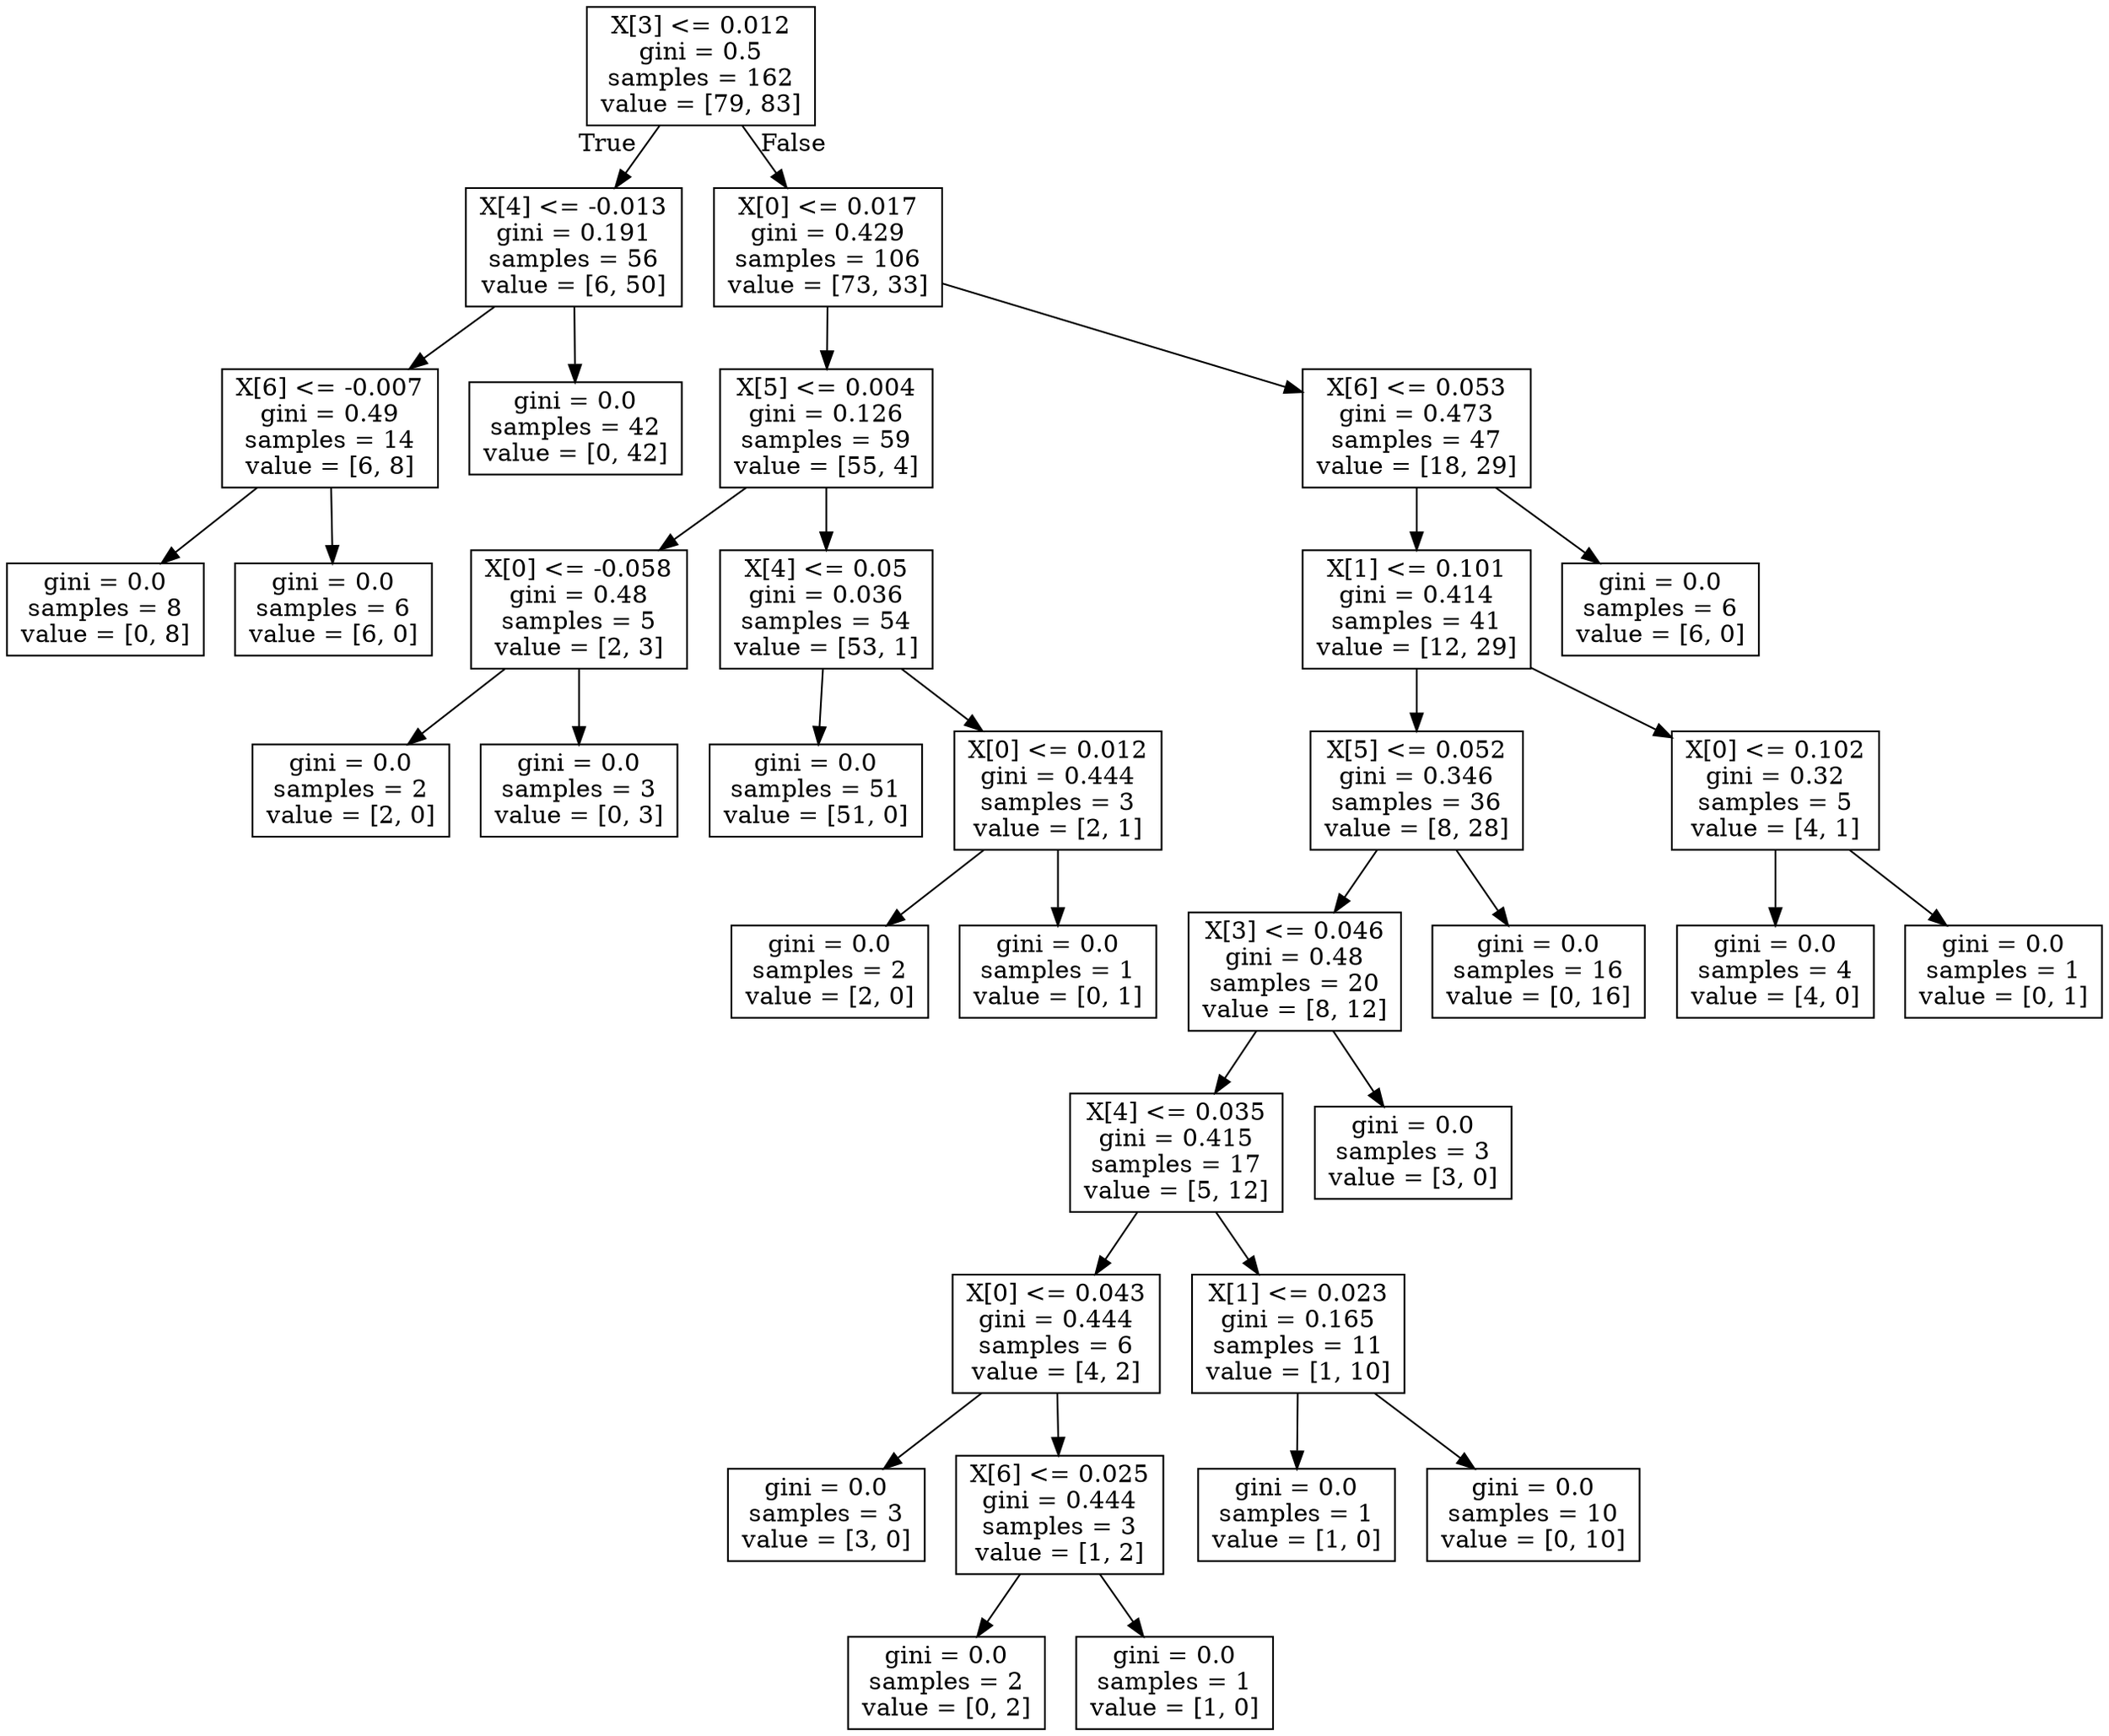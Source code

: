 digraph Tree {
node [shape=box] ;
0 [label="X[3] <= 0.012\ngini = 0.5\nsamples = 162\nvalue = [79, 83]"] ;
1 [label="X[4] <= -0.013\ngini = 0.191\nsamples = 56\nvalue = [6, 50]"] ;
0 -> 1 [labeldistance=2.5, labelangle=45, headlabel="True"] ;
2 [label="X[6] <= -0.007\ngini = 0.49\nsamples = 14\nvalue = [6, 8]"] ;
1 -> 2 ;
3 [label="gini = 0.0\nsamples = 8\nvalue = [0, 8]"] ;
2 -> 3 ;
4 [label="gini = 0.0\nsamples = 6\nvalue = [6, 0]"] ;
2 -> 4 ;
5 [label="gini = 0.0\nsamples = 42\nvalue = [0, 42]"] ;
1 -> 5 ;
6 [label="X[0] <= 0.017\ngini = 0.429\nsamples = 106\nvalue = [73, 33]"] ;
0 -> 6 [labeldistance=2.5, labelangle=-45, headlabel="False"] ;
7 [label="X[5] <= 0.004\ngini = 0.126\nsamples = 59\nvalue = [55, 4]"] ;
6 -> 7 ;
8 [label="X[0] <= -0.058\ngini = 0.48\nsamples = 5\nvalue = [2, 3]"] ;
7 -> 8 ;
9 [label="gini = 0.0\nsamples = 2\nvalue = [2, 0]"] ;
8 -> 9 ;
10 [label="gini = 0.0\nsamples = 3\nvalue = [0, 3]"] ;
8 -> 10 ;
11 [label="X[4] <= 0.05\ngini = 0.036\nsamples = 54\nvalue = [53, 1]"] ;
7 -> 11 ;
12 [label="gini = 0.0\nsamples = 51\nvalue = [51, 0]"] ;
11 -> 12 ;
13 [label="X[0] <= 0.012\ngini = 0.444\nsamples = 3\nvalue = [2, 1]"] ;
11 -> 13 ;
14 [label="gini = 0.0\nsamples = 2\nvalue = [2, 0]"] ;
13 -> 14 ;
15 [label="gini = 0.0\nsamples = 1\nvalue = [0, 1]"] ;
13 -> 15 ;
16 [label="X[6] <= 0.053\ngini = 0.473\nsamples = 47\nvalue = [18, 29]"] ;
6 -> 16 ;
17 [label="X[1] <= 0.101\ngini = 0.414\nsamples = 41\nvalue = [12, 29]"] ;
16 -> 17 ;
18 [label="X[5] <= 0.052\ngini = 0.346\nsamples = 36\nvalue = [8, 28]"] ;
17 -> 18 ;
19 [label="X[3] <= 0.046\ngini = 0.48\nsamples = 20\nvalue = [8, 12]"] ;
18 -> 19 ;
20 [label="X[4] <= 0.035\ngini = 0.415\nsamples = 17\nvalue = [5, 12]"] ;
19 -> 20 ;
21 [label="X[0] <= 0.043\ngini = 0.444\nsamples = 6\nvalue = [4, 2]"] ;
20 -> 21 ;
22 [label="gini = 0.0\nsamples = 3\nvalue = [3, 0]"] ;
21 -> 22 ;
23 [label="X[6] <= 0.025\ngini = 0.444\nsamples = 3\nvalue = [1, 2]"] ;
21 -> 23 ;
24 [label="gini = 0.0\nsamples = 2\nvalue = [0, 2]"] ;
23 -> 24 ;
25 [label="gini = 0.0\nsamples = 1\nvalue = [1, 0]"] ;
23 -> 25 ;
26 [label="X[1] <= 0.023\ngini = 0.165\nsamples = 11\nvalue = [1, 10]"] ;
20 -> 26 ;
27 [label="gini = 0.0\nsamples = 1\nvalue = [1, 0]"] ;
26 -> 27 ;
28 [label="gini = 0.0\nsamples = 10\nvalue = [0, 10]"] ;
26 -> 28 ;
29 [label="gini = 0.0\nsamples = 3\nvalue = [3, 0]"] ;
19 -> 29 ;
30 [label="gini = 0.0\nsamples = 16\nvalue = [0, 16]"] ;
18 -> 30 ;
31 [label="X[0] <= 0.102\ngini = 0.32\nsamples = 5\nvalue = [4, 1]"] ;
17 -> 31 ;
32 [label="gini = 0.0\nsamples = 4\nvalue = [4, 0]"] ;
31 -> 32 ;
33 [label="gini = 0.0\nsamples = 1\nvalue = [0, 1]"] ;
31 -> 33 ;
34 [label="gini = 0.0\nsamples = 6\nvalue = [6, 0]"] ;
16 -> 34 ;
}